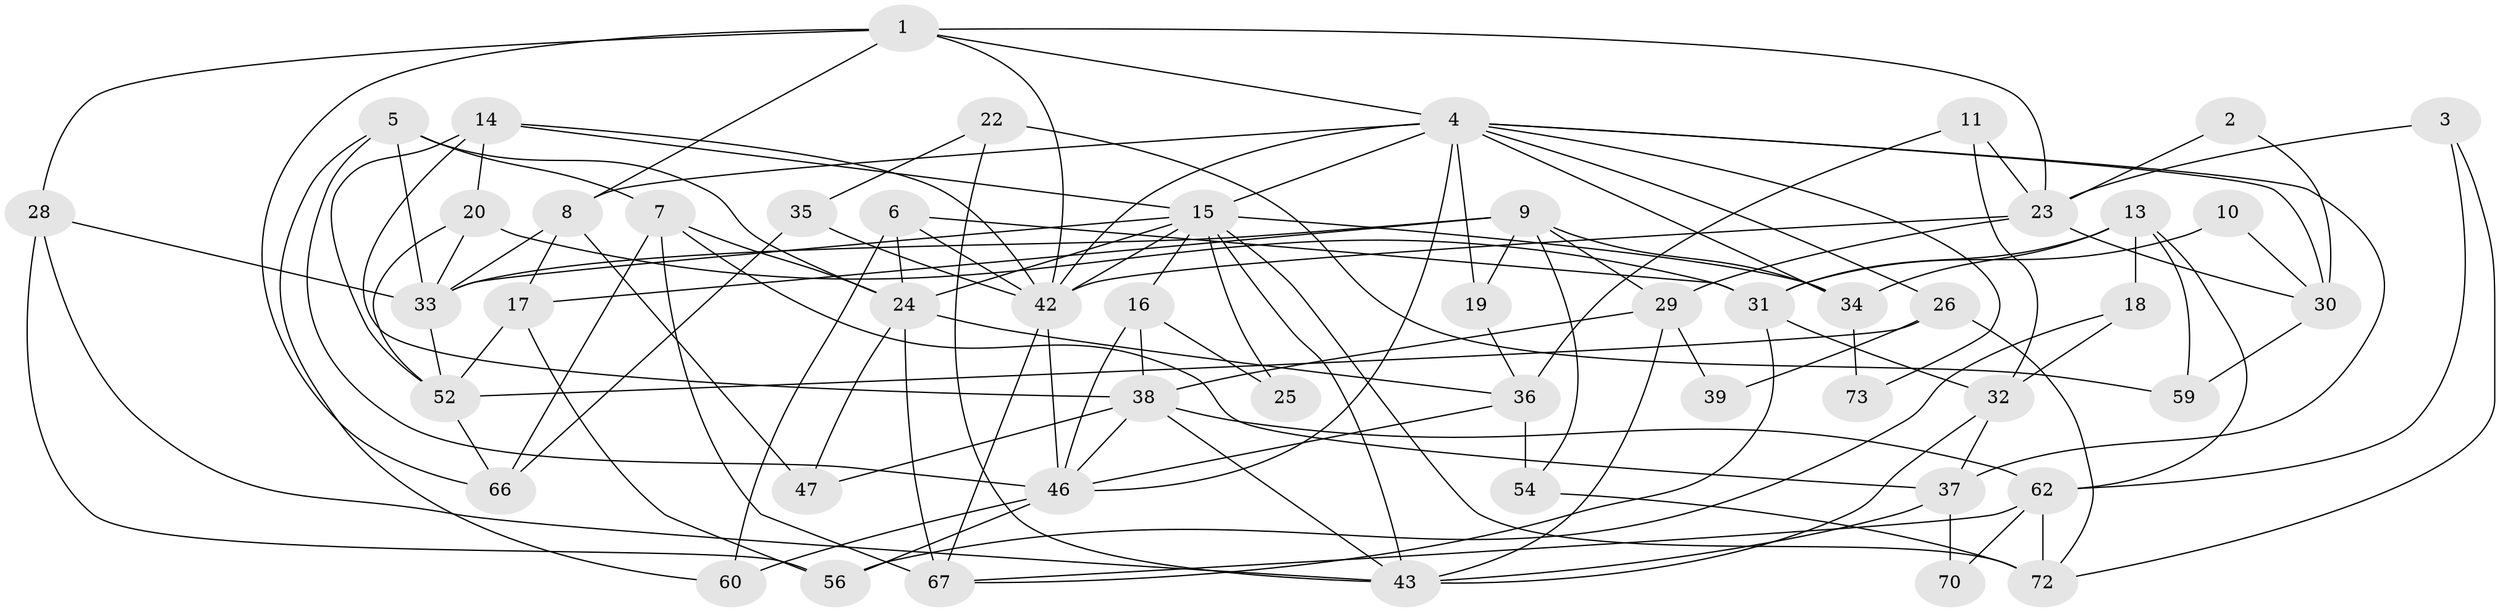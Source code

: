 // Generated by graph-tools (version 1.1) at 2025/23/03/03/25 07:23:57]
// undirected, 51 vertices, 121 edges
graph export_dot {
graph [start="1"]
  node [color=gray90,style=filled];
  1 [super="+12"];
  2;
  3;
  4 [super="+40"];
  5;
  6;
  7 [super="+21"];
  8;
  9 [super="+51"];
  10;
  11 [super="+48"];
  13;
  14 [super="+27"];
  15 [super="+53"];
  16;
  17;
  18;
  19;
  20;
  22;
  23 [super="+65"];
  24 [super="+61"];
  25;
  26;
  28 [super="+50"];
  29;
  30;
  31 [super="+49"];
  32;
  33 [super="+57"];
  34 [super="+41"];
  35;
  36;
  37 [super="+44"];
  38 [super="+64"];
  39;
  42 [super="+45"];
  43 [super="+71"];
  46 [super="+55"];
  47;
  52 [super="+58"];
  54 [super="+68"];
  56;
  59;
  60;
  62 [super="+63"];
  66 [super="+69"];
  67;
  70;
  72;
  73;
  1 -- 23;
  1 -- 4;
  1 -- 28;
  1 -- 66;
  1 -- 8;
  1 -- 42;
  2 -- 30;
  2 -- 23;
  3 -- 72;
  3 -- 23;
  3 -- 62;
  4 -- 8;
  4 -- 19;
  4 -- 26;
  4 -- 34;
  4 -- 73;
  4 -- 46;
  4 -- 37;
  4 -- 30;
  4 -- 15;
  4 -- 42;
  5 -- 24;
  5 -- 46;
  5 -- 7;
  5 -- 33;
  5 -- 60;
  6 -- 60;
  6 -- 31;
  6 -- 42;
  6 -- 24;
  7 -- 24;
  7 -- 66;
  7 -- 67;
  7 -- 37;
  8 -- 47;
  8 -- 17;
  8 -- 33;
  9 -- 34;
  9 -- 19;
  9 -- 29;
  9 -- 17;
  9 -- 54;
  9 -- 33;
  10 -- 31;
  10 -- 30;
  11 -- 32;
  11 -- 36;
  11 -- 23;
  13 -- 18;
  13 -- 34;
  13 -- 59;
  13 -- 62;
  13 -- 31;
  14 -- 38;
  14 -- 52;
  14 -- 42;
  14 -- 20;
  14 -- 15;
  15 -- 16;
  15 -- 33;
  15 -- 34;
  15 -- 72;
  15 -- 25;
  15 -- 43;
  15 -- 42;
  15 -- 24;
  16 -- 46;
  16 -- 25;
  16 -- 38;
  17 -- 56;
  17 -- 52;
  18 -- 56;
  18 -- 32;
  19 -- 36;
  20 -- 33;
  20 -- 52;
  20 -- 31;
  22 -- 35;
  22 -- 59;
  22 -- 43;
  23 -- 30;
  23 -- 42;
  23 -- 29;
  24 -- 67;
  24 -- 36;
  24 -- 47;
  26 -- 72;
  26 -- 39;
  26 -- 52;
  28 -- 56;
  28 -- 43;
  28 -- 33;
  29 -- 38;
  29 -- 39;
  29 -- 43;
  30 -- 59;
  31 -- 32;
  31 -- 67;
  32 -- 37;
  32 -- 43;
  33 -- 52;
  34 -- 73;
  35 -- 42;
  35 -- 66;
  36 -- 46;
  36 -- 54;
  37 -- 70;
  37 -- 43;
  38 -- 46;
  38 -- 47;
  38 -- 62;
  38 -- 43;
  42 -- 67;
  42 -- 46 [weight=2];
  46 -- 56;
  46 -- 60;
  52 -- 66;
  54 -- 72;
  62 -- 70;
  62 -- 67;
  62 -- 72;
}
